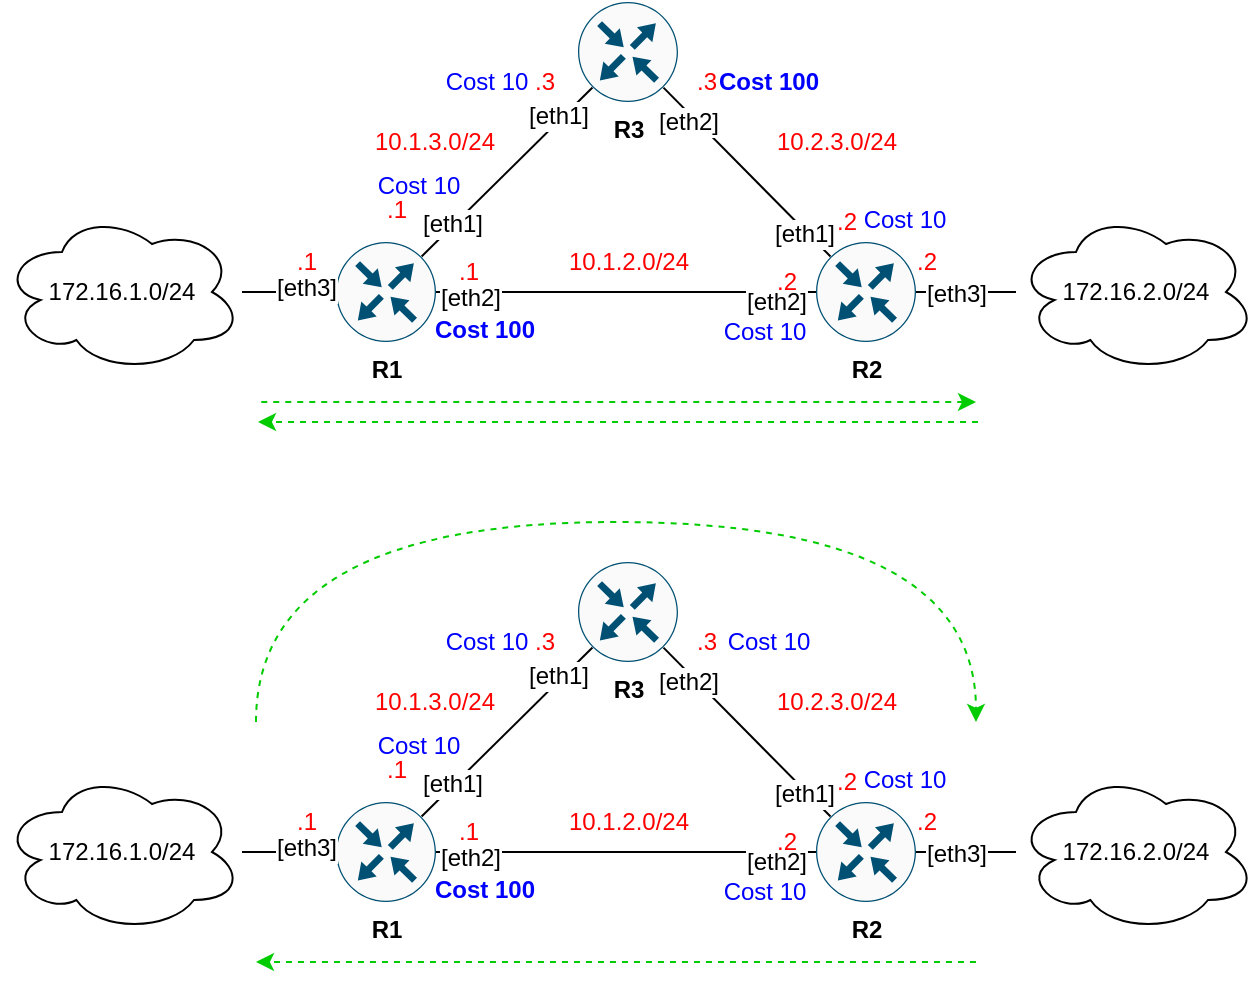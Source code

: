 <mxfile version="12.7.0" type="device"><diagram id="DPJ_6MhXkqL7MhU8b8yA" name="Page-1"><mxGraphModel dx="760" dy="679" grid="1" gridSize="10" guides="1" tooltips="1" connect="1" arrows="1" fold="1" page="1" pageScale="1" pageWidth="827" pageHeight="1169" math="0" shadow="0"><root><mxCell id="0"/><mxCell id="1" parent="0"/><mxCell id="S-exXeDZxPgcdy7LGIPU-1" style="edgeStyle=none;rounded=0;orthogonalLoop=1;jettySize=auto;html=1;endArrow=none;endFill=0;entryX=0.856;entryY=0.145;entryDx=0;entryDy=0;entryPerimeter=0;exitX=0.145;exitY=0.855;exitDx=0;exitDy=0;exitPerimeter=0;" edge="1" parent="1" source="S-exXeDZxPgcdy7LGIPU-4" target="S-exXeDZxPgcdy7LGIPU-5"><mxGeometry relative="1" as="geometry"/></mxCell><mxCell id="S-exXeDZxPgcdy7LGIPU-2" value="[eth1]" style="text;html=1;align=center;verticalAlign=middle;resizable=0;points=[];labelBackgroundColor=#ffffff;" vertex="1" connectable="0" parent="S-exXeDZxPgcdy7LGIPU-1"><mxGeometry x="0.642" y="-2" relative="1" as="geometry"><mxPoint x="1" as="offset"/></mxGeometry></mxCell><mxCell id="S-exXeDZxPgcdy7LGIPU-3" value="[eth1]" style="text;html=1;align=center;verticalAlign=middle;resizable=0;points=[];labelBackgroundColor=#ffffff;" vertex="1" connectable="0" parent="S-exXeDZxPgcdy7LGIPU-1"><mxGeometry x="-0.629" y="-2" relative="1" as="geometry"><mxPoint as="offset"/></mxGeometry></mxCell><mxCell id="S-exXeDZxPgcdy7LGIPU-4" value="&lt;b&gt;R3&lt;/b&gt;" style="points=[[0.5,0,0],[1,0.5,0],[0.5,1,0],[0,0.5,0],[0.145,0.145,0],[0.856,0.145,0],[0.855,0.856,0],[0.145,0.855,0]];verticalLabelPosition=bottom;html=1;verticalAlign=top;aspect=fixed;align=center;pointerEvents=1;shape=mxgraph.cisco19.rect;prIcon=router;fillColor=#FAFAFA;strokeColor=#005073;" vertex="1" parent="1"><mxGeometry x="321" y="560" width="50" height="50" as="geometry"/></mxCell><mxCell id="S-exXeDZxPgcdy7LGIPU-5" value="&lt;b&gt;R1&lt;/b&gt;" style="points=[[0.5,0,0],[1,0.5,0],[0.5,1,0],[0,0.5,0],[0.145,0.145,0],[0.856,0.145,0],[0.855,0.856,0],[0.145,0.855,0]];verticalLabelPosition=bottom;html=1;verticalAlign=top;aspect=fixed;align=center;pointerEvents=1;shape=mxgraph.cisco19.rect;prIcon=router;fillColor=#FAFAFA;strokeColor=#005073;" vertex="1" parent="1"><mxGeometry x="200" y="680" width="50" height="50" as="geometry"/></mxCell><mxCell id="S-exXeDZxPgcdy7LGIPU-6" value="&lt;b&gt;R2&lt;/b&gt;" style="points=[[0.5,0,0],[1,0.5,0],[0.5,1,0],[0,0.5,0],[0.145,0.145,0],[0.856,0.145,0],[0.855,0.856,0],[0.145,0.855,0]];verticalLabelPosition=bottom;html=1;verticalAlign=top;aspect=fixed;align=center;pointerEvents=1;shape=mxgraph.cisco19.rect;prIcon=router;fillColor=#FAFAFA;strokeColor=#005073;" vertex="1" parent="1"><mxGeometry x="440" y="680" width="50" height="50" as="geometry"/></mxCell><mxCell id="S-exXeDZxPgcdy7LGIPU-7" style="edgeStyle=none;rounded=0;orthogonalLoop=1;jettySize=auto;html=1;endArrow=none;endFill=0;entryX=0.855;entryY=0.856;entryDx=0;entryDy=0;entryPerimeter=0;exitX=0.145;exitY=0.145;exitDx=0;exitDy=0;exitPerimeter=0;" edge="1" parent="1" source="S-exXeDZxPgcdy7LGIPU-6" target="S-exXeDZxPgcdy7LGIPU-4"><mxGeometry relative="1" as="geometry"><mxPoint x="331" y="619.793" as="sourcePoint"/><mxPoint x="260" y="690.207" as="targetPoint"/></mxGeometry></mxCell><mxCell id="S-exXeDZxPgcdy7LGIPU-8" value="[eth2]" style="text;html=1;align=center;verticalAlign=middle;resizable=0;points=[];labelBackgroundColor=#ffffff;" vertex="1" connectable="0" parent="S-exXeDZxPgcdy7LGIPU-7"><mxGeometry x="0.661" y="3" relative="1" as="geometry"><mxPoint as="offset"/></mxGeometry></mxCell><mxCell id="S-exXeDZxPgcdy7LGIPU-9" value="[eth1]" style="text;html=1;align=center;verticalAlign=middle;resizable=0;points=[];labelBackgroundColor=#ffffff;" vertex="1" connectable="0" parent="S-exXeDZxPgcdy7LGIPU-7"><mxGeometry x="-0.685" y="2" relative="1" as="geometry"><mxPoint x="1" as="offset"/></mxGeometry></mxCell><mxCell id="S-exXeDZxPgcdy7LGIPU-10" style="edgeStyle=none;rounded=0;orthogonalLoop=1;jettySize=auto;html=1;endArrow=none;endFill=0;exitX=1;exitY=0.5;exitDx=0;exitDy=0;exitPerimeter=0;" edge="1" parent="1" source="S-exXeDZxPgcdy7LGIPU-5" target="S-exXeDZxPgcdy7LGIPU-6"><mxGeometry relative="1" as="geometry"><mxPoint x="450.208" y="690" as="sourcePoint"/><mxPoint x="380.792" y="620" as="targetPoint"/></mxGeometry></mxCell><mxCell id="S-exXeDZxPgcdy7LGIPU-11" value="[eth2]" style="text;html=1;align=center;verticalAlign=middle;resizable=0;points=[];labelBackgroundColor=#ffffff;" vertex="1" connectable="0" parent="S-exXeDZxPgcdy7LGIPU-10"><mxGeometry x="-0.821" y="-3" relative="1" as="geometry"><mxPoint as="offset"/></mxGeometry></mxCell><mxCell id="S-exXeDZxPgcdy7LGIPU-12" value="[eth2]" style="text;html=1;align=center;verticalAlign=middle;resizable=0;points=[];labelBackgroundColor=#ffffff;" vertex="1" connectable="0" parent="S-exXeDZxPgcdy7LGIPU-10"><mxGeometry x="0.6" y="-3" relative="1" as="geometry"><mxPoint x="18" y="2" as="offset"/></mxGeometry></mxCell><mxCell id="S-exXeDZxPgcdy7LGIPU-13" value="172.16.1.0/24" style="ellipse;shape=cloud;whiteSpace=wrap;html=1;strokeColor=#000000;" vertex="1" parent="1"><mxGeometry x="33" y="665" width="120" height="80" as="geometry"/></mxCell><mxCell id="S-exXeDZxPgcdy7LGIPU-14" value="10.1.3.0/24" style="text;html=1;align=center;verticalAlign=middle;resizable=0;points=[];autosize=1;fontColor=#FF0000;" vertex="1" parent="1"><mxGeometry x="209" y="620" width="80" height="20" as="geometry"/></mxCell><mxCell id="S-exXeDZxPgcdy7LGIPU-15" value="10.2.3.0/24" style="text;html=1;align=center;verticalAlign=middle;resizable=0;points=[];autosize=1;fontColor=#FF0000;" vertex="1" parent="1"><mxGeometry x="410" y="620" width="80" height="20" as="geometry"/></mxCell><mxCell id="S-exXeDZxPgcdy7LGIPU-16" value="10.1.2.0/24" style="text;html=1;align=center;verticalAlign=middle;resizable=0;points=[];autosize=1;fontColor=#FF0000;" vertex="1" parent="1"><mxGeometry x="306" y="680" width="80" height="20" as="geometry"/></mxCell><mxCell id="S-exXeDZxPgcdy7LGIPU-17" value=".2" style="text;html=1;align=center;verticalAlign=middle;resizable=0;points=[];autosize=1;fontColor=#FF0000;" vertex="1" parent="1"><mxGeometry x="410" y="690" width="30" height="20" as="geometry"/></mxCell><mxCell id="S-exXeDZxPgcdy7LGIPU-18" value=".2" style="text;html=1;align=center;verticalAlign=middle;resizable=0;points=[];autosize=1;fontColor=#FF0000;" vertex="1" parent="1"><mxGeometry x="440" y="660" width="30" height="20" as="geometry"/></mxCell><mxCell id="S-exXeDZxPgcdy7LGIPU-19" value=".3" style="text;html=1;align=center;verticalAlign=middle;resizable=0;points=[];autosize=1;fontColor=#FF0000;" vertex="1" parent="1"><mxGeometry x="370" y="590" width="30" height="20" as="geometry"/></mxCell><mxCell id="S-exXeDZxPgcdy7LGIPU-20" value=".3" style="text;html=1;align=center;verticalAlign=middle;resizable=0;points=[];autosize=1;fontColor=#FF0000;" vertex="1" parent="1"><mxGeometry x="289" y="590" width="30" height="20" as="geometry"/></mxCell><mxCell id="S-exXeDZxPgcdy7LGIPU-21" value=".1" style="text;html=1;align=center;verticalAlign=middle;resizable=0;points=[];autosize=1;fontColor=#FF0000;" vertex="1" parent="1"><mxGeometry x="251" y="685" width="30" height="20" as="geometry"/></mxCell><mxCell id="S-exXeDZxPgcdy7LGIPU-22" value=".1" style="text;html=1;align=center;verticalAlign=middle;resizable=0;points=[];autosize=1;fontColor=#FF0000;" vertex="1" parent="1"><mxGeometry x="215" y="654" width="30" height="20" as="geometry"/></mxCell><mxCell id="S-exXeDZxPgcdy7LGIPU-23" style="edgeStyle=none;rounded=0;orthogonalLoop=1;jettySize=auto;html=1;endArrow=none;endFill=0;exitX=0;exitY=0.5;exitDx=0;exitDy=0;exitPerimeter=0;" edge="1" parent="1" source="S-exXeDZxPgcdy7LGIPU-5" target="S-exXeDZxPgcdy7LGIPU-13"><mxGeometry relative="1" as="geometry"><mxPoint x="338.25" y="612.75" as="sourcePoint"/><mxPoint x="252.775" y="697.25" as="targetPoint"/></mxGeometry></mxCell><mxCell id="S-exXeDZxPgcdy7LGIPU-24" value="[eth3]" style="text;html=1;align=center;verticalAlign=middle;resizable=0;points=[];labelBackgroundColor=#ffffff;" vertex="1" connectable="0" parent="S-exXeDZxPgcdy7LGIPU-23"><mxGeometry x="0.642" y="-2" relative="1" as="geometry"><mxPoint x="23.05" y="0.18" as="offset"/></mxGeometry></mxCell><mxCell id="S-exXeDZxPgcdy7LGIPU-25" value=".1" style="text;html=1;align=center;verticalAlign=middle;resizable=0;points=[];autosize=1;fontColor=#FF0000;" vertex="1" parent="1"><mxGeometry x="170" y="680" width="30" height="20" as="geometry"/></mxCell><mxCell id="S-exXeDZxPgcdy7LGIPU-26" value="172.16.2.0/24" style="ellipse;shape=cloud;whiteSpace=wrap;html=1;strokeColor=#000000;" vertex="1" parent="1"><mxGeometry x="540" y="665" width="120" height="80" as="geometry"/></mxCell><mxCell id="S-exXeDZxPgcdy7LGIPU-27" style="edgeStyle=none;rounded=0;orthogonalLoop=1;jettySize=auto;html=1;endArrow=none;endFill=0;entryX=1;entryY=0.5;entryDx=0;entryDy=0;entryPerimeter=0;" edge="1" parent="1" source="S-exXeDZxPgcdy7LGIPU-26" target="S-exXeDZxPgcdy7LGIPU-6"><mxGeometry relative="1" as="geometry"><mxPoint x="210" y="715" as="sourcePoint"/><mxPoint x="490" y="710" as="targetPoint"/></mxGeometry></mxCell><mxCell id="S-exXeDZxPgcdy7LGIPU-28" value="[eth3]" style="text;html=1;align=center;verticalAlign=middle;resizable=0;points=[];labelBackgroundColor=#ffffff;" vertex="1" connectable="0" parent="S-exXeDZxPgcdy7LGIPU-27"><mxGeometry x="0.642" y="-2" relative="1" as="geometry"><mxPoint x="10.91" y="2.42" as="offset"/></mxGeometry></mxCell><mxCell id="S-exXeDZxPgcdy7LGIPU-29" value=".2" style="text;html=1;align=center;verticalAlign=middle;resizable=0;points=[];autosize=1;fontColor=#FF0000;" vertex="1" parent="1"><mxGeometry x="480" y="680" width="30" height="20" as="geometry"/></mxCell><mxCell id="S-exXeDZxPgcdy7LGIPU-30" value="Cost 10" style="text;html=1;align=center;verticalAlign=middle;resizable=0;points=[];autosize=1;fontColor=#0000FF;" vertex="1" parent="1"><mxGeometry x="454" y="659" width="60" height="20" as="geometry"/></mxCell><mxCell id="S-exXeDZxPgcdy7LGIPU-31" value="&lt;b&gt;Cost 100&lt;/b&gt;" style="text;html=1;align=center;verticalAlign=middle;resizable=0;points=[];autosize=1;fontColor=#0000FF;" vertex="1" parent="1"><mxGeometry x="381" y="590" width="70" height="20" as="geometry"/></mxCell><mxCell id="S-exXeDZxPgcdy7LGIPU-32" value="Cost 10" style="text;html=1;align=center;verticalAlign=middle;resizable=0;points=[];autosize=1;fontColor=#0000FF;" vertex="1" parent="1"><mxGeometry x="384" y="715" width="60" height="20" as="geometry"/></mxCell><mxCell id="S-exXeDZxPgcdy7LGIPU-33" value="Cost 100" style="text;html=1;align=center;verticalAlign=middle;resizable=0;points=[];autosize=1;fontColor=#0000FF;fontStyle=1" vertex="1" parent="1"><mxGeometry x="239" y="714" width="70" height="20" as="geometry"/></mxCell><mxCell id="S-exXeDZxPgcdy7LGIPU-34" value="Cost 10" style="text;html=1;align=center;verticalAlign=middle;resizable=0;points=[];autosize=1;fontColor=#0000FF;" vertex="1" parent="1"><mxGeometry x="245" y="590" width="60" height="20" as="geometry"/></mxCell><mxCell id="S-exXeDZxPgcdy7LGIPU-35" value="Cost 10" style="text;html=1;align=center;verticalAlign=middle;resizable=0;points=[];autosize=1;fontColor=#0000FF;" vertex="1" parent="1"><mxGeometry x="211" y="642" width="60" height="20" as="geometry"/></mxCell><mxCell id="S-exXeDZxPgcdy7LGIPU-36" style="edgeStyle=none;rounded=0;orthogonalLoop=1;jettySize=auto;html=1;endArrow=none;endFill=0;entryX=0.856;entryY=0.145;entryDx=0;entryDy=0;entryPerimeter=0;exitX=0.145;exitY=0.855;exitDx=0;exitDy=0;exitPerimeter=0;" edge="1" parent="1" source="S-exXeDZxPgcdy7LGIPU-39" target="S-exXeDZxPgcdy7LGIPU-40"><mxGeometry relative="1" as="geometry"/></mxCell><mxCell id="S-exXeDZxPgcdy7LGIPU-37" value="[eth1]" style="text;html=1;align=center;verticalAlign=middle;resizable=0;points=[];labelBackgroundColor=#ffffff;" vertex="1" connectable="0" parent="S-exXeDZxPgcdy7LGIPU-36"><mxGeometry x="0.642" y="-2" relative="1" as="geometry"><mxPoint x="1" as="offset"/></mxGeometry></mxCell><mxCell id="S-exXeDZxPgcdy7LGIPU-38" value="[eth1]" style="text;html=1;align=center;verticalAlign=middle;resizable=0;points=[];labelBackgroundColor=#ffffff;" vertex="1" connectable="0" parent="S-exXeDZxPgcdy7LGIPU-36"><mxGeometry x="-0.629" y="-2" relative="1" as="geometry"><mxPoint as="offset"/></mxGeometry></mxCell><mxCell id="S-exXeDZxPgcdy7LGIPU-39" value="&lt;b&gt;R3&lt;/b&gt;" style="points=[[0.5,0,0],[1,0.5,0],[0.5,1,0],[0,0.5,0],[0.145,0.145,0],[0.856,0.145,0],[0.855,0.856,0],[0.145,0.855,0]];verticalLabelPosition=bottom;html=1;verticalAlign=top;aspect=fixed;align=center;pointerEvents=1;shape=mxgraph.cisco19.rect;prIcon=router;fillColor=#FAFAFA;strokeColor=#005073;" vertex="1" parent="1"><mxGeometry x="321" y="840" width="50" height="50" as="geometry"/></mxCell><mxCell id="S-exXeDZxPgcdy7LGIPU-40" value="&lt;b&gt;R1&lt;/b&gt;" style="points=[[0.5,0,0],[1,0.5,0],[0.5,1,0],[0,0.5,0],[0.145,0.145,0],[0.856,0.145,0],[0.855,0.856,0],[0.145,0.855,0]];verticalLabelPosition=bottom;html=1;verticalAlign=top;aspect=fixed;align=center;pointerEvents=1;shape=mxgraph.cisco19.rect;prIcon=router;fillColor=#FAFAFA;strokeColor=#005073;" vertex="1" parent="1"><mxGeometry x="200" y="960" width="50" height="50" as="geometry"/></mxCell><mxCell id="S-exXeDZxPgcdy7LGIPU-41" value="&lt;b&gt;R2&lt;/b&gt;" style="points=[[0.5,0,0],[1,0.5,0],[0.5,1,0],[0,0.5,0],[0.145,0.145,0],[0.856,0.145,0],[0.855,0.856,0],[0.145,0.855,0]];verticalLabelPosition=bottom;html=1;verticalAlign=top;aspect=fixed;align=center;pointerEvents=1;shape=mxgraph.cisco19.rect;prIcon=router;fillColor=#FAFAFA;strokeColor=#005073;" vertex="1" parent="1"><mxGeometry x="440" y="960" width="50" height="50" as="geometry"/></mxCell><mxCell id="S-exXeDZxPgcdy7LGIPU-42" style="edgeStyle=none;rounded=0;orthogonalLoop=1;jettySize=auto;html=1;endArrow=none;endFill=0;entryX=0.855;entryY=0.856;entryDx=0;entryDy=0;entryPerimeter=0;exitX=0.145;exitY=0.145;exitDx=0;exitDy=0;exitPerimeter=0;" edge="1" parent="1" source="S-exXeDZxPgcdy7LGIPU-41" target="S-exXeDZxPgcdy7LGIPU-39"><mxGeometry relative="1" as="geometry"><mxPoint x="331" y="899.793" as="sourcePoint"/><mxPoint x="260" y="970.207" as="targetPoint"/></mxGeometry></mxCell><mxCell id="S-exXeDZxPgcdy7LGIPU-43" value="[eth2]" style="text;html=1;align=center;verticalAlign=middle;resizable=0;points=[];labelBackgroundColor=#ffffff;" vertex="1" connectable="0" parent="S-exXeDZxPgcdy7LGIPU-42"><mxGeometry x="0.661" y="3" relative="1" as="geometry"><mxPoint as="offset"/></mxGeometry></mxCell><mxCell id="S-exXeDZxPgcdy7LGIPU-44" value="[eth1]" style="text;html=1;align=center;verticalAlign=middle;resizable=0;points=[];labelBackgroundColor=#ffffff;" vertex="1" connectable="0" parent="S-exXeDZxPgcdy7LGIPU-42"><mxGeometry x="-0.685" y="2" relative="1" as="geometry"><mxPoint x="1" as="offset"/></mxGeometry></mxCell><mxCell id="S-exXeDZxPgcdy7LGIPU-45" style="edgeStyle=none;rounded=0;orthogonalLoop=1;jettySize=auto;html=1;endArrow=none;endFill=0;exitX=1;exitY=0.5;exitDx=0;exitDy=0;exitPerimeter=0;" edge="1" parent="1" source="S-exXeDZxPgcdy7LGIPU-40" target="S-exXeDZxPgcdy7LGIPU-41"><mxGeometry relative="1" as="geometry"><mxPoint x="450.208" y="970" as="sourcePoint"/><mxPoint x="380.792" y="900" as="targetPoint"/></mxGeometry></mxCell><mxCell id="S-exXeDZxPgcdy7LGIPU-46" value="[eth2]" style="text;html=1;align=center;verticalAlign=middle;resizable=0;points=[];labelBackgroundColor=#ffffff;" vertex="1" connectable="0" parent="S-exXeDZxPgcdy7LGIPU-45"><mxGeometry x="-0.821" y="-3" relative="1" as="geometry"><mxPoint as="offset"/></mxGeometry></mxCell><mxCell id="S-exXeDZxPgcdy7LGIPU-47" value="[eth2]" style="text;html=1;align=center;verticalAlign=middle;resizable=0;points=[];labelBackgroundColor=#ffffff;" vertex="1" connectable="0" parent="S-exXeDZxPgcdy7LGIPU-45"><mxGeometry x="0.6" y="-3" relative="1" as="geometry"><mxPoint x="18" y="2" as="offset"/></mxGeometry></mxCell><mxCell id="S-exXeDZxPgcdy7LGIPU-48" value="172.16.1.0/24" style="ellipse;shape=cloud;whiteSpace=wrap;html=1;strokeColor=#000000;" vertex="1" parent="1"><mxGeometry x="33" y="945" width="120" height="80" as="geometry"/></mxCell><mxCell id="S-exXeDZxPgcdy7LGIPU-49" value="10.1.3.0/24" style="text;html=1;align=center;verticalAlign=middle;resizable=0;points=[];autosize=1;fontColor=#FF0000;" vertex="1" parent="1"><mxGeometry x="209" y="900" width="80" height="20" as="geometry"/></mxCell><mxCell id="S-exXeDZxPgcdy7LGIPU-50" value="10.2.3.0/24" style="text;html=1;align=center;verticalAlign=middle;resizable=0;points=[];autosize=1;fontColor=#FF0000;" vertex="1" parent="1"><mxGeometry x="410" y="900" width="80" height="20" as="geometry"/></mxCell><mxCell id="S-exXeDZxPgcdy7LGIPU-51" value="10.1.2.0/24" style="text;html=1;align=center;verticalAlign=middle;resizable=0;points=[];autosize=1;fontColor=#FF0000;" vertex="1" parent="1"><mxGeometry x="306" y="960" width="80" height="20" as="geometry"/></mxCell><mxCell id="S-exXeDZxPgcdy7LGIPU-52" value=".2" style="text;html=1;align=center;verticalAlign=middle;resizable=0;points=[];autosize=1;fontColor=#FF0000;" vertex="1" parent="1"><mxGeometry x="410" y="970" width="30" height="20" as="geometry"/></mxCell><mxCell id="S-exXeDZxPgcdy7LGIPU-53" value=".2" style="text;html=1;align=center;verticalAlign=middle;resizable=0;points=[];autosize=1;fontColor=#FF0000;" vertex="1" parent="1"><mxGeometry x="440" y="940" width="30" height="20" as="geometry"/></mxCell><mxCell id="S-exXeDZxPgcdy7LGIPU-54" value=".3" style="text;html=1;align=center;verticalAlign=middle;resizable=0;points=[];autosize=1;fontColor=#FF0000;" vertex="1" parent="1"><mxGeometry x="370" y="870" width="30" height="20" as="geometry"/></mxCell><mxCell id="S-exXeDZxPgcdy7LGIPU-55" value=".3" style="text;html=1;align=center;verticalAlign=middle;resizable=0;points=[];autosize=1;fontColor=#FF0000;" vertex="1" parent="1"><mxGeometry x="289" y="870" width="30" height="20" as="geometry"/></mxCell><mxCell id="S-exXeDZxPgcdy7LGIPU-56" value=".1" style="text;html=1;align=center;verticalAlign=middle;resizable=0;points=[];autosize=1;fontColor=#FF0000;" vertex="1" parent="1"><mxGeometry x="251" y="965" width="30" height="20" as="geometry"/></mxCell><mxCell id="S-exXeDZxPgcdy7LGIPU-57" value=".1" style="text;html=1;align=center;verticalAlign=middle;resizable=0;points=[];autosize=1;fontColor=#FF0000;" vertex="1" parent="1"><mxGeometry x="215" y="934" width="30" height="20" as="geometry"/></mxCell><mxCell id="S-exXeDZxPgcdy7LGIPU-58" style="edgeStyle=none;rounded=0;orthogonalLoop=1;jettySize=auto;html=1;endArrow=none;endFill=0;exitX=0;exitY=0.5;exitDx=0;exitDy=0;exitPerimeter=0;" edge="1" parent="1" source="S-exXeDZxPgcdy7LGIPU-40" target="S-exXeDZxPgcdy7LGIPU-48"><mxGeometry relative="1" as="geometry"><mxPoint x="338.25" y="892.75" as="sourcePoint"/><mxPoint x="252.775" y="977.25" as="targetPoint"/></mxGeometry></mxCell><mxCell id="S-exXeDZxPgcdy7LGIPU-59" value="[eth3]" style="text;html=1;align=center;verticalAlign=middle;resizable=0;points=[];labelBackgroundColor=#ffffff;" vertex="1" connectable="0" parent="S-exXeDZxPgcdy7LGIPU-58"><mxGeometry x="0.642" y="-2" relative="1" as="geometry"><mxPoint x="23.05" y="0.18" as="offset"/></mxGeometry></mxCell><mxCell id="S-exXeDZxPgcdy7LGIPU-60" value=".1" style="text;html=1;align=center;verticalAlign=middle;resizable=0;points=[];autosize=1;fontColor=#FF0000;" vertex="1" parent="1"><mxGeometry x="170" y="960" width="30" height="20" as="geometry"/></mxCell><mxCell id="S-exXeDZxPgcdy7LGIPU-61" value="172.16.2.0/24" style="ellipse;shape=cloud;whiteSpace=wrap;html=1;strokeColor=#000000;" vertex="1" parent="1"><mxGeometry x="540" y="945" width="120" height="80" as="geometry"/></mxCell><mxCell id="S-exXeDZxPgcdy7LGIPU-62" style="edgeStyle=none;rounded=0;orthogonalLoop=1;jettySize=auto;html=1;endArrow=none;endFill=0;entryX=1;entryY=0.5;entryDx=0;entryDy=0;entryPerimeter=0;" edge="1" parent="1" source="S-exXeDZxPgcdy7LGIPU-61" target="S-exXeDZxPgcdy7LGIPU-41"><mxGeometry relative="1" as="geometry"><mxPoint x="210" y="995" as="sourcePoint"/><mxPoint x="490" y="990" as="targetPoint"/></mxGeometry></mxCell><mxCell id="S-exXeDZxPgcdy7LGIPU-63" value="[eth3]" style="text;html=1;align=center;verticalAlign=middle;resizable=0;points=[];labelBackgroundColor=#ffffff;" vertex="1" connectable="0" parent="S-exXeDZxPgcdy7LGIPU-62"><mxGeometry x="0.642" y="-2" relative="1" as="geometry"><mxPoint x="10.91" y="2.42" as="offset"/></mxGeometry></mxCell><mxCell id="S-exXeDZxPgcdy7LGIPU-64" value=".2" style="text;html=1;align=center;verticalAlign=middle;resizable=0;points=[];autosize=1;fontColor=#FF0000;" vertex="1" parent="1"><mxGeometry x="480" y="960" width="30" height="20" as="geometry"/></mxCell><mxCell id="S-exXeDZxPgcdy7LGIPU-65" value="Cost 10" style="text;html=1;align=center;verticalAlign=middle;resizable=0;points=[];autosize=1;fontColor=#0000FF;" vertex="1" parent="1"><mxGeometry x="454" y="939" width="60" height="20" as="geometry"/></mxCell><mxCell id="S-exXeDZxPgcdy7LGIPU-66" value="Cost 10" style="text;html=1;align=center;verticalAlign=middle;resizable=0;points=[];autosize=1;fontColor=#0000FF;" vertex="1" parent="1"><mxGeometry x="386" y="870" width="60" height="20" as="geometry"/></mxCell><mxCell id="S-exXeDZxPgcdy7LGIPU-67" value="Cost 10" style="text;html=1;align=center;verticalAlign=middle;resizable=0;points=[];autosize=1;fontColor=#0000FF;" vertex="1" parent="1"><mxGeometry x="384" y="995" width="60" height="20" as="geometry"/></mxCell><mxCell id="S-exXeDZxPgcdy7LGIPU-68" value="&lt;b&gt;Cost 100&lt;/b&gt;" style="text;html=1;align=center;verticalAlign=middle;resizable=0;points=[];autosize=1;fontColor=#0000FF;" vertex="1" parent="1"><mxGeometry x="239" y="994" width="70" height="20" as="geometry"/></mxCell><mxCell id="S-exXeDZxPgcdy7LGIPU-69" value="Cost 10" style="text;html=1;align=center;verticalAlign=middle;resizable=0;points=[];autosize=1;fontColor=#0000FF;" vertex="1" parent="1"><mxGeometry x="245" y="870" width="60" height="20" as="geometry"/></mxCell><mxCell id="S-exXeDZxPgcdy7LGIPU-70" value="Cost 10" style="text;html=1;align=center;verticalAlign=middle;resizable=0;points=[];autosize=1;fontColor=#0000FF;" vertex="1" parent="1"><mxGeometry x="211" y="922" width="60" height="20" as="geometry"/></mxCell><mxCell id="S-exXeDZxPgcdy7LGIPU-71" value="" style="endArrow=classic;html=1;fontColor=#006600;strokeColor=#00CC00;edgeStyle=orthogonalEdgeStyle;curved=1;dashed=1;" edge="1" parent="1"><mxGeometry width="50" height="50" relative="1" as="geometry"><mxPoint x="160" y="920" as="sourcePoint"/><mxPoint x="520" y="920" as="targetPoint"/><Array as="points"><mxPoint x="160" y="820"/><mxPoint x="520" y="820"/></Array></mxGeometry></mxCell><mxCell id="S-exXeDZxPgcdy7LGIPU-72" value="" style="endArrow=classic;html=1;fontColor=#006600;strokeColor=#00CC00;dashed=1;" edge="1" parent="1"><mxGeometry width="50" height="50" relative="1" as="geometry"><mxPoint x="520" y="1040" as="sourcePoint"/><mxPoint x="160" y="1040" as="targetPoint"/></mxGeometry></mxCell><mxCell id="S-exXeDZxPgcdy7LGIPU-73" value="" style="endArrow=classic;html=1;fontColor=#006600;strokeColor=#00CC00;dashed=1;" edge="1" parent="1"><mxGeometry width="50" height="50" relative="1" as="geometry"><mxPoint x="521" y="770" as="sourcePoint"/><mxPoint x="161" y="770" as="targetPoint"/></mxGeometry></mxCell><mxCell id="S-exXeDZxPgcdy7LGIPU-74" value="" style="endArrow=none;html=1;fontColor=#006600;strokeColor=#00CC00;dashed=1;endFill=0;startArrow=classic;startFill=1;" edge="1" parent="1"><mxGeometry width="50" height="50" relative="1" as="geometry"><mxPoint x="520" y="760" as="sourcePoint"/><mxPoint x="160" y="760" as="targetPoint"/></mxGeometry></mxCell></root></mxGraphModel></diagram></mxfile>